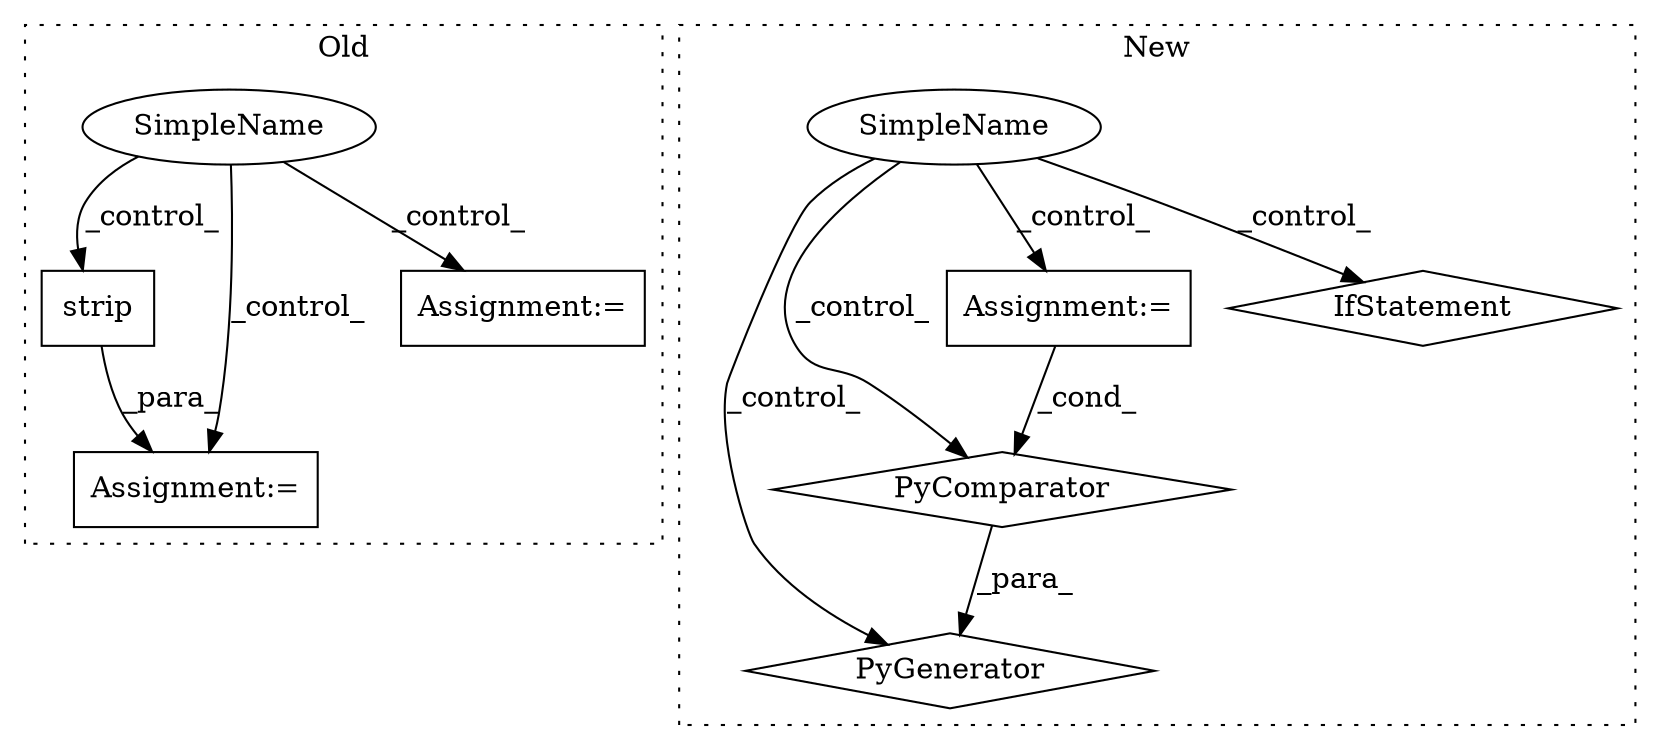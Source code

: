 digraph G {
subgraph cluster0 {
1 [label="strip" a="32" s="7332" l="7" shape="box"];
5 [label="Assignment:=" a="7" s="7316" l="1" shape="box"];
6 [label="SimpleName" a="42" s="" l="" shape="ellipse"];
7 [label="Assignment:=" a="7" s="7097" l="1" shape="box"];
label = "Old";
style="dotted";
}
subgraph cluster1 {
2 [label="PyGenerator" a="107" s="7135" l="102" shape="diamond"];
3 [label="PyComparator" a="113" s="7214" l="17" shape="diamond"];
4 [label="Assignment:=" a="7" s="7214" l="17" shape="box"];
8 [label="SimpleName" a="42" s="" l="" shape="ellipse"];
9 [label="IfStatement" a="25" s="7214" l="17" shape="diamond"];
label = "New";
style="dotted";
}
1 -> 5 [label="_para_"];
3 -> 2 [label="_para_"];
4 -> 3 [label="_cond_"];
6 -> 5 [label="_control_"];
6 -> 1 [label="_control_"];
6 -> 7 [label="_control_"];
8 -> 3 [label="_control_"];
8 -> 9 [label="_control_"];
8 -> 2 [label="_control_"];
8 -> 4 [label="_control_"];
}